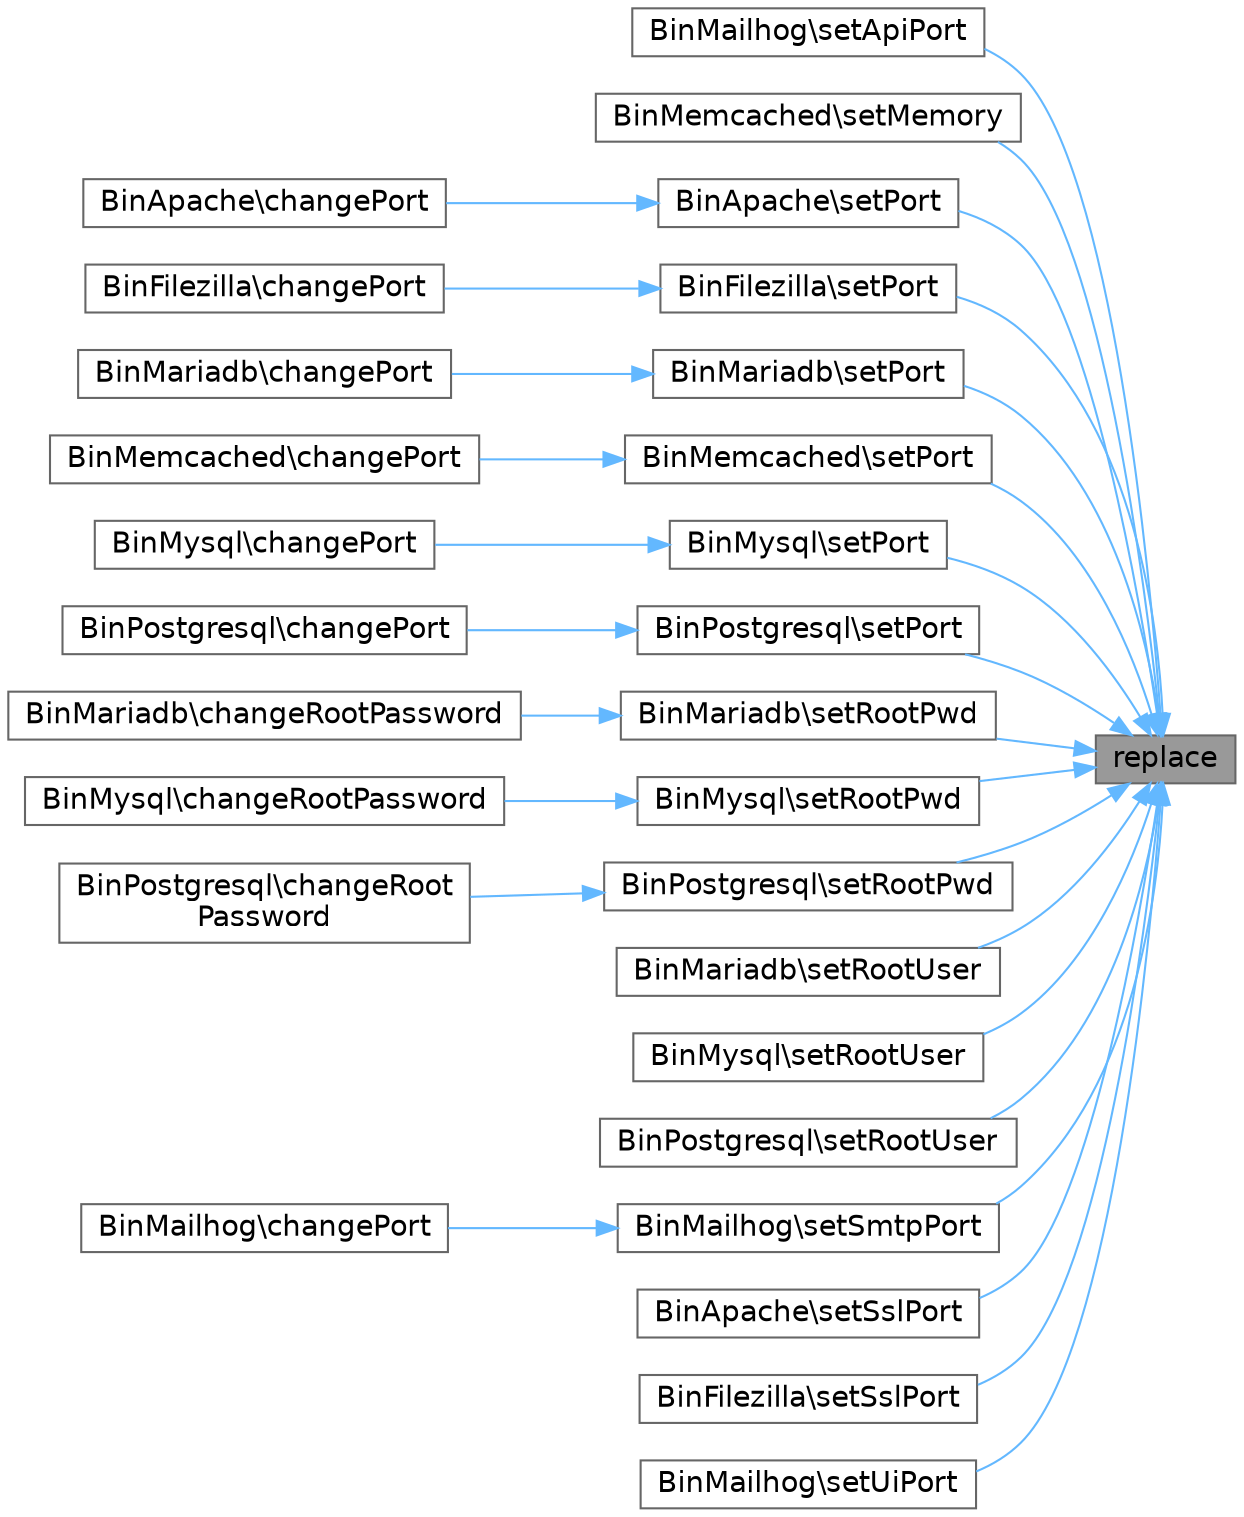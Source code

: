 digraph "replace"
{
 // LATEX_PDF_SIZE
  bgcolor="transparent";
  edge [fontname=Helvetica,fontsize=14,labelfontname=Helvetica,labelfontsize=14];
  node [fontname=Helvetica,fontsize=14,shape=box,height=0.2,width=0.4];
  rankdir="RL";
  Node1 [id="Node000001",label="replace",height=0.2,width=0.4,color="gray40", fillcolor="grey60", style="filled", fontcolor="black",tooltip=" "];
  Node1 -> Node2 [id="edge1_Node000001_Node000002",dir="back",color="steelblue1",style="solid",tooltip=" "];
  Node2 [id="Node000002",label="BinMailhog\\setApiPort",height=0.2,width=0.4,color="grey40", fillcolor="white", style="filled",URL="$db/df2/classBinMailhog.html#a8275a2d4e6ea28a03c8efb4dddfd9d30",tooltip=" "];
  Node1 -> Node3 [id="edge2_Node000001_Node000003",dir="back",color="steelblue1",style="solid",tooltip=" "];
  Node3 [id="Node000003",label="BinMemcached\\setMemory",height=0.2,width=0.4,color="grey40", fillcolor="white", style="filled",URL="$da/d10/classBinMemcached.html#a165f0d8dd30c6ddee7bf5baee198f3db",tooltip=" "];
  Node1 -> Node4 [id="edge3_Node000001_Node000004",dir="back",color="steelblue1",style="solid",tooltip=" "];
  Node4 [id="Node000004",label="BinApache\\setPort",height=0.2,width=0.4,color="grey40", fillcolor="white", style="filled",URL="$d9/d6c/classBinApache.html#a000ce1ff20433f6ac9297e01c31d0678",tooltip=" "];
  Node4 -> Node5 [id="edge4_Node000004_Node000005",dir="back",color="steelblue1",style="solid",tooltip=" "];
  Node5 [id="Node000005",label="BinApache\\changePort",height=0.2,width=0.4,color="grey40", fillcolor="white", style="filled",URL="$d9/d6c/classBinApache.html#a85f983791a52bf029fac9b6d3b3976d2",tooltip=" "];
  Node1 -> Node6 [id="edge5_Node000001_Node000006",dir="back",color="steelblue1",style="solid",tooltip=" "];
  Node6 [id="Node000006",label="BinFilezilla\\setPort",height=0.2,width=0.4,color="grey40", fillcolor="white", style="filled",URL="$da/d23/classBinFilezilla.html#a000ce1ff20433f6ac9297e01c31d0678",tooltip=" "];
  Node6 -> Node7 [id="edge6_Node000006_Node000007",dir="back",color="steelblue1",style="solid",tooltip=" "];
  Node7 [id="Node000007",label="BinFilezilla\\changePort",height=0.2,width=0.4,color="grey40", fillcolor="white", style="filled",URL="$da/d23/classBinFilezilla.html#a85f983791a52bf029fac9b6d3b3976d2",tooltip=" "];
  Node1 -> Node8 [id="edge7_Node000001_Node000008",dir="back",color="steelblue1",style="solid",tooltip=" "];
  Node8 [id="Node000008",label="BinMariadb\\setPort",height=0.2,width=0.4,color="grey40", fillcolor="white", style="filled",URL="$d4/d8f/classBinMariadb.html#a000ce1ff20433f6ac9297e01c31d0678",tooltip=" "];
  Node8 -> Node9 [id="edge8_Node000008_Node000009",dir="back",color="steelblue1",style="solid",tooltip=" "];
  Node9 [id="Node000009",label="BinMariadb\\changePort",height=0.2,width=0.4,color="grey40", fillcolor="white", style="filled",URL="$d4/d8f/classBinMariadb.html#a85f983791a52bf029fac9b6d3b3976d2",tooltip=" "];
  Node1 -> Node10 [id="edge9_Node000001_Node000010",dir="back",color="steelblue1",style="solid",tooltip=" "];
  Node10 [id="Node000010",label="BinMemcached\\setPort",height=0.2,width=0.4,color="grey40", fillcolor="white", style="filled",URL="$da/d10/classBinMemcached.html#a000ce1ff20433f6ac9297e01c31d0678",tooltip=" "];
  Node10 -> Node11 [id="edge10_Node000010_Node000011",dir="back",color="steelblue1",style="solid",tooltip=" "];
  Node11 [id="Node000011",label="BinMemcached\\changePort",height=0.2,width=0.4,color="grey40", fillcolor="white", style="filled",URL="$da/d10/classBinMemcached.html#a85f983791a52bf029fac9b6d3b3976d2",tooltip=" "];
  Node1 -> Node12 [id="edge11_Node000001_Node000012",dir="back",color="steelblue1",style="solid",tooltip=" "];
  Node12 [id="Node000012",label="BinMysql\\setPort",height=0.2,width=0.4,color="grey40", fillcolor="white", style="filled",URL="$d6/d88/classBinMysql.html#a000ce1ff20433f6ac9297e01c31d0678",tooltip=" "];
  Node12 -> Node13 [id="edge12_Node000012_Node000013",dir="back",color="steelblue1",style="solid",tooltip=" "];
  Node13 [id="Node000013",label="BinMysql\\changePort",height=0.2,width=0.4,color="grey40", fillcolor="white", style="filled",URL="$d6/d88/classBinMysql.html#a85f983791a52bf029fac9b6d3b3976d2",tooltip=" "];
  Node1 -> Node14 [id="edge13_Node000001_Node000014",dir="back",color="steelblue1",style="solid",tooltip=" "];
  Node14 [id="Node000014",label="BinPostgresql\\setPort",height=0.2,width=0.4,color="grey40", fillcolor="white", style="filled",URL="$dc/db9/classBinPostgresql.html#a000ce1ff20433f6ac9297e01c31d0678",tooltip=" "];
  Node14 -> Node15 [id="edge14_Node000014_Node000015",dir="back",color="steelblue1",style="solid",tooltip=" "];
  Node15 [id="Node000015",label="BinPostgresql\\changePort",height=0.2,width=0.4,color="grey40", fillcolor="white", style="filled",URL="$dc/db9/classBinPostgresql.html#a85f983791a52bf029fac9b6d3b3976d2",tooltip=" "];
  Node1 -> Node16 [id="edge15_Node000001_Node000016",dir="back",color="steelblue1",style="solid",tooltip=" "];
  Node16 [id="Node000016",label="BinMariadb\\setRootPwd",height=0.2,width=0.4,color="grey40", fillcolor="white", style="filled",URL="$d4/d8f/classBinMariadb.html#ae59b43c52dd45e93ae606233ff1ebb7d",tooltip=" "];
  Node16 -> Node17 [id="edge16_Node000016_Node000017",dir="back",color="steelblue1",style="solid",tooltip=" "];
  Node17 [id="Node000017",label="BinMariadb\\changeRootPassword",height=0.2,width=0.4,color="grey40", fillcolor="white", style="filled",URL="$d4/d8f/classBinMariadb.html#a5e08aa17d64304bd59c0cf8e0a6b6a12",tooltip=" "];
  Node1 -> Node18 [id="edge17_Node000001_Node000018",dir="back",color="steelblue1",style="solid",tooltip=" "];
  Node18 [id="Node000018",label="BinMysql\\setRootPwd",height=0.2,width=0.4,color="grey40", fillcolor="white", style="filled",URL="$d6/d88/classBinMysql.html#ae59b43c52dd45e93ae606233ff1ebb7d",tooltip=" "];
  Node18 -> Node19 [id="edge18_Node000018_Node000019",dir="back",color="steelblue1",style="solid",tooltip=" "];
  Node19 [id="Node000019",label="BinMysql\\changeRootPassword",height=0.2,width=0.4,color="grey40", fillcolor="white", style="filled",URL="$d6/d88/classBinMysql.html#a5e08aa17d64304bd59c0cf8e0a6b6a12",tooltip=" "];
  Node1 -> Node20 [id="edge19_Node000001_Node000020",dir="back",color="steelblue1",style="solid",tooltip=" "];
  Node20 [id="Node000020",label="BinPostgresql\\setRootPwd",height=0.2,width=0.4,color="grey40", fillcolor="white", style="filled",URL="$dc/db9/classBinPostgresql.html#ae59b43c52dd45e93ae606233ff1ebb7d",tooltip=" "];
  Node20 -> Node21 [id="edge20_Node000020_Node000021",dir="back",color="steelblue1",style="solid",tooltip=" "];
  Node21 [id="Node000021",label="BinPostgresql\\changeRoot\lPassword",height=0.2,width=0.4,color="grey40", fillcolor="white", style="filled",URL="$dc/db9/classBinPostgresql.html#a5e08aa17d64304bd59c0cf8e0a6b6a12",tooltip=" "];
  Node1 -> Node22 [id="edge21_Node000001_Node000022",dir="back",color="steelblue1",style="solid",tooltip=" "];
  Node22 [id="Node000022",label="BinMariadb\\setRootUser",height=0.2,width=0.4,color="grey40", fillcolor="white", style="filled",URL="$d4/d8f/classBinMariadb.html#a5d97cdc786fa4bd59952182b2c6518e4",tooltip=" "];
  Node1 -> Node23 [id="edge22_Node000001_Node000023",dir="back",color="steelblue1",style="solid",tooltip=" "];
  Node23 [id="Node000023",label="BinMysql\\setRootUser",height=0.2,width=0.4,color="grey40", fillcolor="white", style="filled",URL="$d6/d88/classBinMysql.html#a5d97cdc786fa4bd59952182b2c6518e4",tooltip=" "];
  Node1 -> Node24 [id="edge23_Node000001_Node000024",dir="back",color="steelblue1",style="solid",tooltip=" "];
  Node24 [id="Node000024",label="BinPostgresql\\setRootUser",height=0.2,width=0.4,color="grey40", fillcolor="white", style="filled",URL="$dc/db9/classBinPostgresql.html#a5d97cdc786fa4bd59952182b2c6518e4",tooltip=" "];
  Node1 -> Node25 [id="edge24_Node000001_Node000025",dir="back",color="steelblue1",style="solid",tooltip=" "];
  Node25 [id="Node000025",label="BinMailhog\\setSmtpPort",height=0.2,width=0.4,color="grey40", fillcolor="white", style="filled",URL="$db/df2/classBinMailhog.html#a8cdf6a78f52dc787663b0cb449325237",tooltip=" "];
  Node25 -> Node26 [id="edge25_Node000025_Node000026",dir="back",color="steelblue1",style="solid",tooltip=" "];
  Node26 [id="Node000026",label="BinMailhog\\changePort",height=0.2,width=0.4,color="grey40", fillcolor="white", style="filled",URL="$db/df2/classBinMailhog.html#a85f983791a52bf029fac9b6d3b3976d2",tooltip=" "];
  Node1 -> Node27 [id="edge26_Node000001_Node000027",dir="back",color="steelblue1",style="solid",tooltip=" "];
  Node27 [id="Node000027",label="BinApache\\setSslPort",height=0.2,width=0.4,color="grey40", fillcolor="white", style="filled",URL="$d9/d6c/classBinApache.html#a5f8fd5e18dda8f677f74c81fa80bbcea",tooltip=" "];
  Node1 -> Node28 [id="edge27_Node000001_Node000028",dir="back",color="steelblue1",style="solid",tooltip=" "];
  Node28 [id="Node000028",label="BinFilezilla\\setSslPort",height=0.2,width=0.4,color="grey40", fillcolor="white", style="filled",URL="$da/d23/classBinFilezilla.html#a5f8fd5e18dda8f677f74c81fa80bbcea",tooltip=" "];
  Node1 -> Node29 [id="edge28_Node000001_Node000029",dir="back",color="steelblue1",style="solid",tooltip=" "];
  Node29 [id="Node000029",label="BinMailhog\\setUiPort",height=0.2,width=0.4,color="grey40", fillcolor="white", style="filled",URL="$db/df2/classBinMailhog.html#ad3f14ac04799e1857e021a6ae46e3fa9",tooltip=" "];
}
